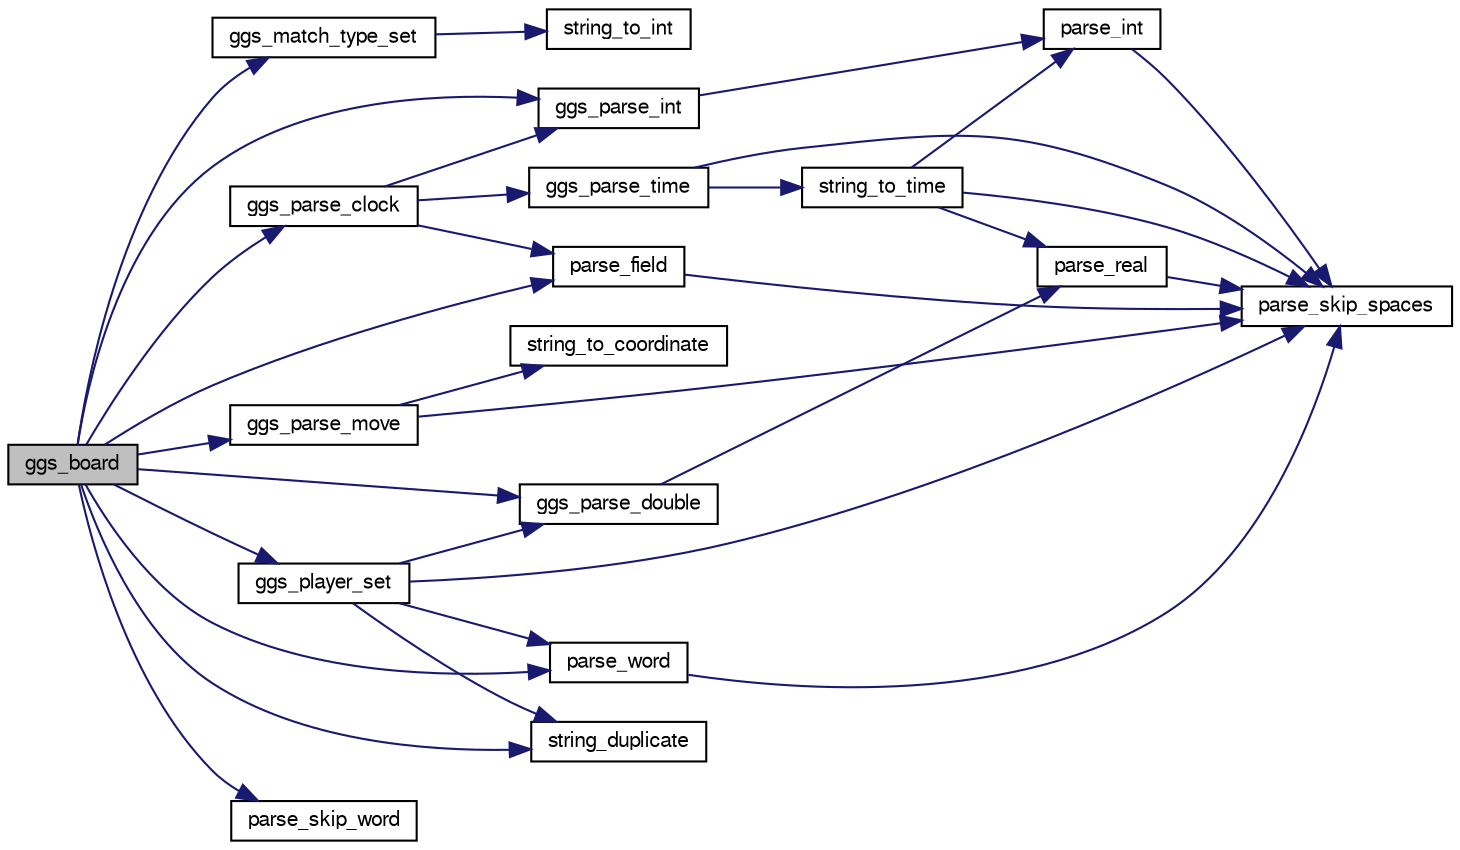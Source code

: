 digraph "ggs_board"
{
 // LATEX_PDF_SIZE
  bgcolor="transparent";
  edge [fontname="FreeSans",fontsize="10",labelfontname="FreeSans",labelfontsize="10"];
  node [fontname="FreeSans",fontsize="10",shape=record];
  rankdir="LR";
  Node1 [label="ggs_board",height=0.2,width=0.4,color="black", fillcolor="grey75", style="filled", fontcolor="black",tooltip="ggs_board"];
  Node1 -> Node2 [color="midnightblue",fontsize="10",style="solid",fontname="FreeSans"];
  Node2 [label="ggs_match_type_set",height=0.2,width=0.4,color="black",URL="$ggs_8c.html#af15451e1f7804fb5891bf5c0fd8075aa",tooltip="ggs_match_type_set"];
  Node2 -> Node3 [color="midnightblue",fontsize="10",style="solid",fontname="FreeSans"];
  Node3 [label="string_to_int",height=0.2,width=0.4,color="black",URL="$util_8c.html#a892b51d59129915627472acdf3265d3b",tooltip="Convert a string into an integer."];
  Node1 -> Node4 [color="midnightblue",fontsize="10",style="solid",fontname="FreeSans"];
  Node4 [label="ggs_parse_clock",height=0.2,width=0.4,color="black",URL="$ggs_8c.html#a7494470ebe53d867ce2dcd438fa5b583",tooltip="ggs_parse_clock"];
  Node4 -> Node5 [color="midnightblue",fontsize="10",style="solid",fontname="FreeSans"];
  Node5 [label="ggs_parse_int",height=0.2,width=0.4,color="black",URL="$ggs_8c.html#ac17593eca953b5b02fa56abb7b1ef42d",tooltip="ggs_parse_int"];
  Node5 -> Node6 [color="midnightblue",fontsize="10",style="solid",fontname="FreeSans"];
  Node6 [label="parse_int",height=0.2,width=0.4,color="black",URL="$util_8c.html#a0fad57b1fd6851c6cde5258a897b7a61",tooltip="Parse an integer."];
  Node6 -> Node7 [color="midnightblue",fontsize="10",style="solid",fontname="FreeSans"];
  Node7 [label="parse_skip_spaces",height=0.2,width=0.4,color="black",URL="$util_8c.html#a35508e8fcec689d875231b2f93fbe4a5",tooltip="Skip spaces."];
  Node4 -> Node8 [color="midnightblue",fontsize="10",style="solid",fontname="FreeSans"];
  Node8 [label="ggs_parse_time",height=0.2,width=0.4,color="black",URL="$ggs_8c.html#a6b2f2f03bb067952199d314fbd88f17d",tooltip="ggs_parse_move"];
  Node8 -> Node7 [color="midnightblue",fontsize="10",style="solid",fontname="FreeSans"];
  Node8 -> Node9 [color="midnightblue",fontsize="10",style="solid",fontname="FreeSans"];
  Node9 [label="string_to_time",height=0.2,width=0.4,color="black",URL="$util_8c.html#ae7e1797deb6cddf421419046a869bb7c",tooltip="Read time as \"D:HH:MM:SS.C\"."];
  Node9 -> Node6 [color="midnightblue",fontsize="10",style="solid",fontname="FreeSans"];
  Node9 -> Node10 [color="midnightblue",fontsize="10",style="solid",fontname="FreeSans"];
  Node10 [label="parse_real",height=0.2,width=0.4,color="black",URL="$util_8c.html#a6afb4032b94c4505472fe147fa9a7d37",tooltip="Parse a real number (as a double floating point)."];
  Node10 -> Node7 [color="midnightblue",fontsize="10",style="solid",fontname="FreeSans"];
  Node9 -> Node7 [color="midnightblue",fontsize="10",style="solid",fontname="FreeSans"];
  Node4 -> Node11 [color="midnightblue",fontsize="10",style="solid",fontname="FreeSans"];
  Node11 [label="parse_field",height=0.2,width=0.4,color="black",URL="$util_8c.html#a80ed7d41ac3a6c656ad36013d632a793",tooltip="Parse a field."];
  Node11 -> Node7 [color="midnightblue",fontsize="10",style="solid",fontname="FreeSans"];
  Node1 -> Node12 [color="midnightblue",fontsize="10",style="solid",fontname="FreeSans"];
  Node12 [label="ggs_parse_double",height=0.2,width=0.4,color="black",URL="$ggs_8c.html#ac637c7bb4b515a0368d814c2e10b9342",tooltip="ggs_parse_double"];
  Node12 -> Node10 [color="midnightblue",fontsize="10",style="solid",fontname="FreeSans"];
  Node1 -> Node5 [color="midnightblue",fontsize="10",style="solid",fontname="FreeSans"];
  Node1 -> Node13 [color="midnightblue",fontsize="10",style="solid",fontname="FreeSans"];
  Node13 [label="ggs_parse_move",height=0.2,width=0.4,color="black",URL="$ggs_8c.html#a93d1fc65878813bdec56b646039e195e",tooltip="ggs_parse_move"];
  Node13 -> Node7 [color="midnightblue",fontsize="10",style="solid",fontname="FreeSans"];
  Node13 -> Node14 [color="midnightblue",fontsize="10",style="solid",fontname="FreeSans"];
  Node14 [label="string_to_coordinate",height=0.2,width=0.4,color="black",URL="$util_8c.html#a5648be0e41416bac513e53441d3cfd36",tooltip="Convert the two first chars of a string into a coordinate."];
  Node1 -> Node15 [color="midnightblue",fontsize="10",style="solid",fontname="FreeSans"];
  Node15 [label="ggs_player_set",height=0.2,width=0.4,color="black",URL="$ggs_8c.html#a2fd026583915c73831fb9401717464f3",tooltip="ggs_player_set"];
  Node15 -> Node12 [color="midnightblue",fontsize="10",style="solid",fontname="FreeSans"];
  Node15 -> Node7 [color="midnightblue",fontsize="10",style="solid",fontname="FreeSans"];
  Node15 -> Node16 [color="midnightblue",fontsize="10",style="solid",fontname="FreeSans"];
  Node16 [label="parse_word",height=0.2,width=0.4,color="black",URL="$util_8c.html#a37223454580e3fd41f4bddb3c3970da5",tooltip="Parse a word."];
  Node16 -> Node7 [color="midnightblue",fontsize="10",style="solid",fontname="FreeSans"];
  Node15 -> Node17 [color="midnightblue",fontsize="10",style="solid",fontname="FreeSans"];
  Node17 [label="string_duplicate",height=0.2,width=0.4,color="black",URL="$util_8c.html#ac3369230f66963a04a0e62b04685ae3c",tooltip="Duplicate a string."];
  Node1 -> Node11 [color="midnightblue",fontsize="10",style="solid",fontname="FreeSans"];
  Node1 -> Node18 [color="midnightblue",fontsize="10",style="solid",fontname="FreeSans"];
  Node18 [label="parse_skip_word",height=0.2,width=0.4,color="black",URL="$util_8c.html#a243880ebe2e0b96b3223023c706d1ba5",tooltip="Skip word."];
  Node1 -> Node16 [color="midnightblue",fontsize="10",style="solid",fontname="FreeSans"];
  Node1 -> Node17 [color="midnightblue",fontsize="10",style="solid",fontname="FreeSans"];
}

